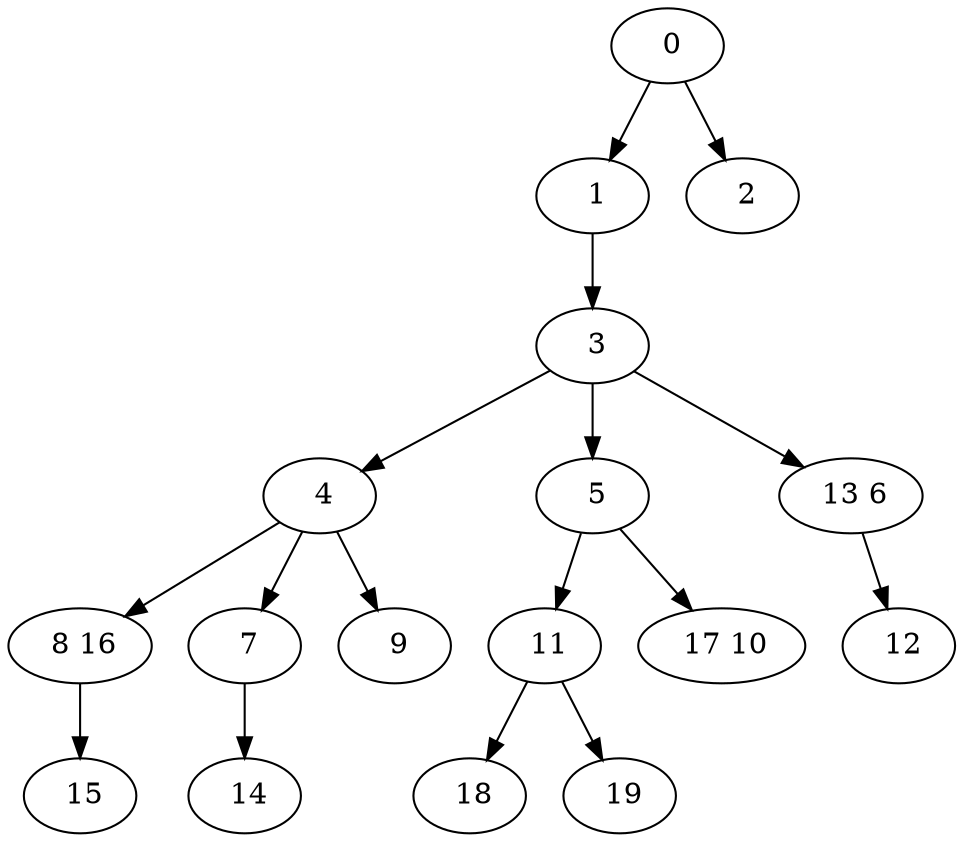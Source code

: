 digraph mytree {
" 0" -> " 1";
" 0" -> " 2";
" 1" -> " 3";
" 2";
" 3" -> " 4";
" 3" -> " 5";
" 3" -> " 13 6";
" 8 16" -> " 15";
" 4" -> " 8 16";
" 4" -> " 7";
" 4" -> " 9";
" 5" -> " 11";
" 5" -> " 17 10";
" 13 6" -> " 12";
" 7" -> " 14";
" 9";
" 11" -> " 18";
" 11" -> " 19";
" 17 10";
" 14";
" 18";
" 19";
" 15";
" 12";
}
